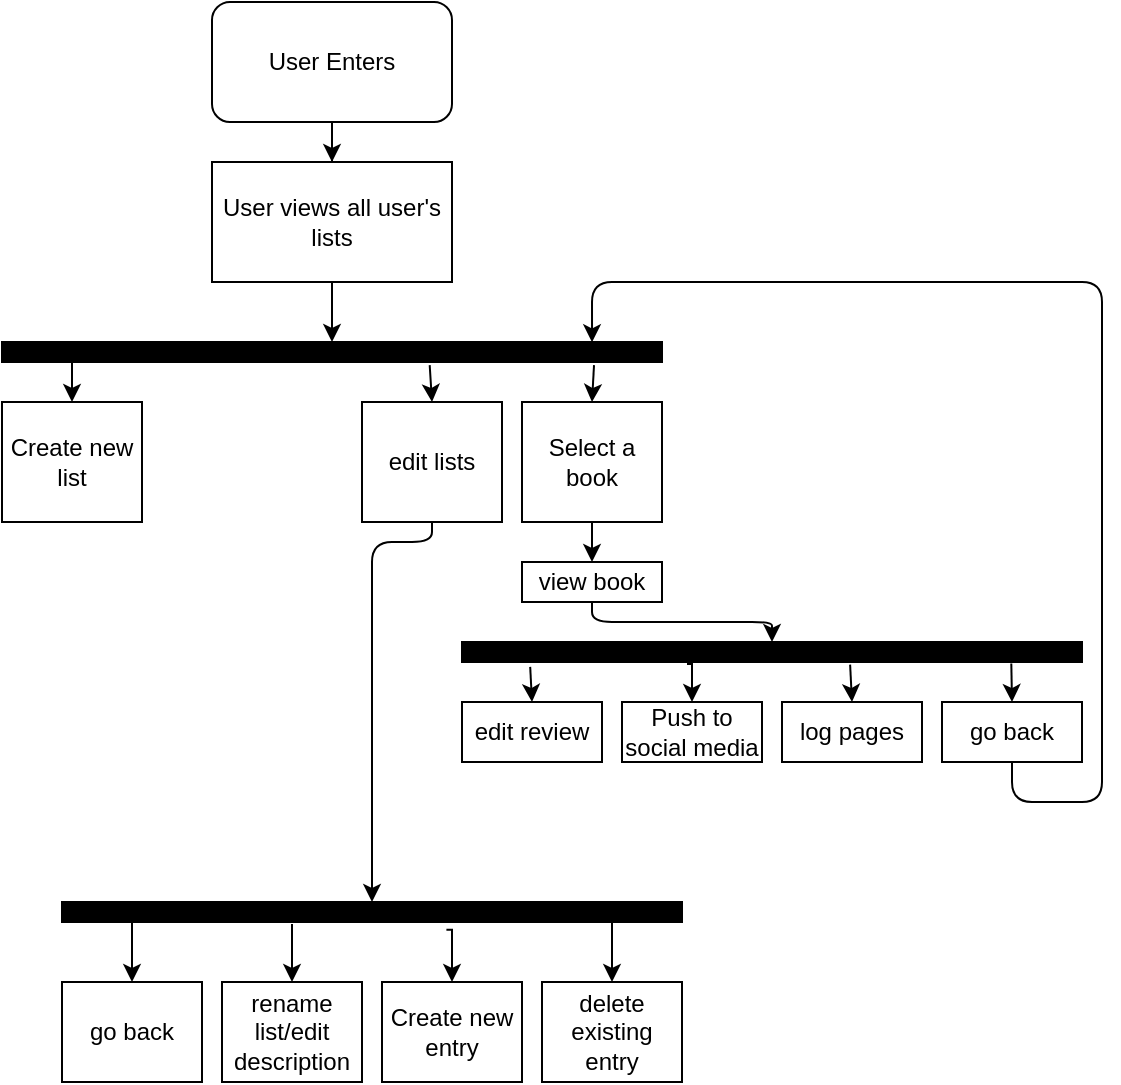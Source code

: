 <mxfile>
    <diagram id="VsUsi_KXXaJxlEpxRt6S" name="Page-1">
        <mxGraphModel dx="688" dy="451" grid="1" gridSize="10" guides="1" tooltips="1" connect="1" arrows="1" fold="1" page="1" pageScale="1" pageWidth="850" pageHeight="1100" math="0" shadow="0">
            <root>
                <mxCell id="0"/>
                <mxCell id="1" parent="0"/>
                <mxCell id="fu8gtFkZEylE_aEPs_Ba-3" value="" style="edgeStyle=orthogonalEdgeStyle;rounded=0;orthogonalLoop=1;jettySize=auto;html=1;" parent="1" source="fu8gtFkZEylE_aEPs_Ba-1" target="fu8gtFkZEylE_aEPs_Ba-2" edge="1">
                    <mxGeometry relative="1" as="geometry"/>
                </mxCell>
                <mxCell id="fu8gtFkZEylE_aEPs_Ba-1" value="User Enters" style="rounded=1;whiteSpace=wrap;html=1;" parent="1" vertex="1">
                    <mxGeometry x="365" y="40" width="120" height="60" as="geometry"/>
                </mxCell>
                <mxCell id="fu8gtFkZEylE_aEPs_Ba-6" value="" style="edgeStyle=orthogonalEdgeStyle;rounded=0;orthogonalLoop=1;jettySize=auto;html=1;entryX=0.5;entryY=0;entryDx=0;entryDy=0;" parent="1" source="fu8gtFkZEylE_aEPs_Ba-2" target="12" edge="1">
                    <mxGeometry relative="1" as="geometry"/>
                </mxCell>
                <mxCell id="fu8gtFkZEylE_aEPs_Ba-2" value="User views all user's lists" style="rounded=0;whiteSpace=wrap;html=1;" parent="1" vertex="1">
                    <mxGeometry x="365" y="120" width="120" height="60" as="geometry"/>
                </mxCell>
                <mxCell id="fu8gtFkZEylE_aEPs_Ba-20" style="edgeStyle=orthogonalEdgeStyle;rounded=0;orthogonalLoop=1;jettySize=auto;html=1;exitX=0.914;exitY=0.957;exitDx=0;exitDy=0;entryX=0.5;entryY=0;entryDx=0;entryDy=0;exitPerimeter=0;" parent="1" source="fu8gtFkZEylE_aEPs_Ba-5" target="fu8gtFkZEylE_aEPs_Ba-9" edge="1">
                    <mxGeometry relative="1" as="geometry"/>
                </mxCell>
                <mxCell id="fu8gtFkZEylE_aEPs_Ba-21" style="edgeStyle=orthogonalEdgeStyle;rounded=0;orthogonalLoop=1;jettySize=auto;html=1;exitX=0.11;exitY=1.243;exitDx=0;exitDy=0;entryX=0.5;entryY=0;entryDx=0;entryDy=0;exitPerimeter=0;" parent="1" source="fu8gtFkZEylE_aEPs_Ba-15" target="fu8gtFkZEylE_aEPs_Ba-8" edge="1">
                    <mxGeometry relative="1" as="geometry"/>
                </mxCell>
                <mxCell id="fu8gtFkZEylE_aEPs_Ba-22" style="edgeStyle=orthogonalEdgeStyle;rounded=0;orthogonalLoop=1;jettySize=auto;html=1;entryX=0.5;entryY=0;entryDx=0;entryDy=0;exitX=0.62;exitY=1.386;exitDx=0;exitDy=0;exitPerimeter=0;" parent="1" source="fu8gtFkZEylE_aEPs_Ba-5" target="fu8gtFkZEylE_aEPs_Ba-7" edge="1">
                    <mxGeometry relative="1" as="geometry">
                        <mxPoint x="515" y="530" as="sourcePoint"/>
                    </mxGeometry>
                </mxCell>
                <mxCell id="fu8gtFkZEylE_aEPs_Ba-5" value="" style="rounded=0;whiteSpace=wrap;html=1;fillColor=#000000;" parent="1" vertex="1">
                    <mxGeometry x="290" y="490" width="310" height="10" as="geometry"/>
                </mxCell>
                <mxCell id="fu8gtFkZEylE_aEPs_Ba-7" value="Create new entry" style="rounded=0;whiteSpace=wrap;html=1;fillColor=#FFFFFF;" parent="1" vertex="1">
                    <mxGeometry x="450" y="530" width="70" height="50" as="geometry"/>
                </mxCell>
                <mxCell id="fu8gtFkZEylE_aEPs_Ba-8" value="edit review" style="rounded=0;whiteSpace=wrap;html=1;fillColor=#FFFFFF;" parent="1" vertex="1">
                    <mxGeometry x="490" y="390" width="70" height="30" as="geometry"/>
                </mxCell>
                <mxCell id="fu8gtFkZEylE_aEPs_Ba-9" value="delete existing entry" style="rounded=0;whiteSpace=wrap;html=1;fillColor=#FFFFFF;" parent="1" vertex="1">
                    <mxGeometry x="530" y="530" width="70" height="50" as="geometry"/>
                </mxCell>
                <mxCell id="fu8gtFkZEylE_aEPs_Ba-12" value="Push to social media" style="rounded=0;whiteSpace=wrap;html=1;fillColor=#FFFFFF;" parent="1" vertex="1">
                    <mxGeometry x="570" y="390" width="70" height="30" as="geometry"/>
                </mxCell>
                <mxCell id="fu8gtFkZEylE_aEPs_Ba-19" style="edgeStyle=orthogonalEdgeStyle;rounded=0;orthogonalLoop=1;jettySize=auto;html=1;exitX=0.75;exitY=1;exitDx=0;exitDy=0;entryX=0.5;entryY=0;entryDx=0;entryDy=0;" parent="1" source="fu8gtFkZEylE_aEPs_Ba-15" target="fu8gtFkZEylE_aEPs_Ba-12" edge="1">
                    <mxGeometry relative="1" as="geometry">
                        <Array as="points">
                            <mxPoint x="603" y="371"/>
                            <mxPoint x="605" y="371"/>
                        </Array>
                    </mxGeometry>
                </mxCell>
                <mxCell id="29" style="edgeStyle=none;html=1;entryX=0.5;entryY=0;entryDx=0;entryDy=0;exitX=0.626;exitY=1.129;exitDx=0;exitDy=0;exitPerimeter=0;" edge="1" parent="1" source="fu8gtFkZEylE_aEPs_Ba-15" target="28">
                    <mxGeometry relative="1" as="geometry"/>
                </mxCell>
                <mxCell id="fu8gtFkZEylE_aEPs_Ba-15" value="" style="whiteSpace=wrap;html=1;fillColor=#000000;rounded=0;" parent="1" vertex="1">
                    <mxGeometry x="490" y="360" width="310" height="10" as="geometry"/>
                </mxCell>
                <mxCell id="24" style="edgeStyle=none;html=1;entryX=0.5;entryY=0;entryDx=0;entryDy=0;" edge="1" parent="1" source="4" target="fu8gtFkZEylE_aEPs_Ba-15">
                    <mxGeometry relative="1" as="geometry">
                        <Array as="points">
                            <mxPoint x="555" y="350"/>
                            <mxPoint x="645" y="350"/>
                        </Array>
                    </mxGeometry>
                </mxCell>
                <mxCell id="4" value="view book" style="rounded=0;whiteSpace=wrap;html=1;fillColor=#FFFFFF;" vertex="1" parent="1">
                    <mxGeometry x="520" y="320" width="70" height="20" as="geometry"/>
                </mxCell>
                <mxCell id="16" style="edgeStyle=none;html=1;entryX=0.5;entryY=0;entryDx=0;entryDy=0;" edge="1" parent="1" target="15">
                    <mxGeometry relative="1" as="geometry">
                        <mxPoint x="295" y="215" as="sourcePoint"/>
                    </mxGeometry>
                </mxCell>
                <mxCell id="18" style="edgeStyle=none;html=1;entryX=0.5;entryY=0;entryDx=0;entryDy=0;exitX=0.648;exitY=1.157;exitDx=0;exitDy=0;exitPerimeter=0;" edge="1" parent="1" source="12" target="17">
                    <mxGeometry relative="1" as="geometry">
                        <mxPoint x="390" y="215" as="sourcePoint"/>
                    </mxGeometry>
                </mxCell>
                <mxCell id="20" style="edgeStyle=none;html=1;entryX=0.5;entryY=0;entryDx=0;entryDy=0;exitX=0.897;exitY=1.157;exitDx=0;exitDy=0;exitPerimeter=0;" edge="1" parent="1" source="12" target="19">
                    <mxGeometry relative="1" as="geometry"/>
                </mxCell>
                <mxCell id="12" value="" style="rounded=0;whiteSpace=wrap;html=1;fillColor=#000000;" vertex="1" parent="1">
                    <mxGeometry x="260" y="210" width="330" height="10" as="geometry"/>
                </mxCell>
                <mxCell id="15" value="Create new list" style="rounded=0;whiteSpace=wrap;html=1;fillColor=#FFFFFF;" vertex="1" parent="1">
                    <mxGeometry x="260" y="240" width="70" height="60" as="geometry"/>
                </mxCell>
                <mxCell id="21" style="edgeStyle=none;html=1;entryX=0.5;entryY=0;entryDx=0;entryDy=0;" edge="1" parent="1" source="17" target="fu8gtFkZEylE_aEPs_Ba-5">
                    <mxGeometry relative="1" as="geometry">
                        <Array as="points">
                            <mxPoint x="475" y="310"/>
                            <mxPoint x="445" y="310"/>
                        </Array>
                    </mxGeometry>
                </mxCell>
                <mxCell id="17" value="edit lists" style="rounded=0;whiteSpace=wrap;html=1;fillColor=#FFFFFF;" vertex="1" parent="1">
                    <mxGeometry x="440" y="240" width="70" height="60" as="geometry"/>
                </mxCell>
                <mxCell id="27" style="edgeStyle=none;html=1;" edge="1" parent="1" source="19" target="4">
                    <mxGeometry relative="1" as="geometry"/>
                </mxCell>
                <mxCell id="19" value="Select a book" style="rounded=0;whiteSpace=wrap;html=1;fillColor=#FFFFFF;" vertex="1" parent="1">
                    <mxGeometry x="520" y="240" width="70" height="60" as="geometry"/>
                </mxCell>
                <mxCell id="25" value="rename list/edit description" style="rounded=0;whiteSpace=wrap;html=1;fillColor=#FFFFFF;" vertex="1" parent="1">
                    <mxGeometry x="370" y="530" width="70" height="50" as="geometry"/>
                </mxCell>
                <mxCell id="26" value="" style="endArrow=classic;html=1;exitX=0.371;exitY=1.1;exitDx=0;exitDy=0;exitPerimeter=0;entryX=0.5;entryY=0;entryDx=0;entryDy=0;" edge="1" parent="1" source="fu8gtFkZEylE_aEPs_Ba-5" target="25">
                    <mxGeometry width="50" height="50" relative="1" as="geometry">
                        <mxPoint x="580" y="550" as="sourcePoint"/>
                        <mxPoint x="630" y="500" as="targetPoint"/>
                    </mxGeometry>
                </mxCell>
                <mxCell id="28" value="log pages" style="rounded=0;whiteSpace=wrap;html=1;fillColor=#FFFFFF;" vertex="1" parent="1">
                    <mxGeometry x="650" y="390" width="70" height="30" as="geometry"/>
                </mxCell>
                <mxCell id="30" value="go back" style="rounded=0;whiteSpace=wrap;html=1;fillColor=#FFFFFF;" vertex="1" parent="1">
                    <mxGeometry x="730" y="390" width="70" height="30" as="geometry"/>
                </mxCell>
                <mxCell id="31" value="" style="endArrow=classic;html=1;exitX=0.886;exitY=1.071;exitDx=0;exitDy=0;exitPerimeter=0;entryX=0.5;entryY=0;entryDx=0;entryDy=0;" edge="1" parent="1" source="fu8gtFkZEylE_aEPs_Ba-15" target="30">
                    <mxGeometry width="50" height="50" relative="1" as="geometry">
                        <mxPoint x="480" y="320" as="sourcePoint"/>
                        <mxPoint x="530" y="270" as="targetPoint"/>
                    </mxGeometry>
                </mxCell>
                <mxCell id="32" value="" style="endArrow=classic;html=1;exitX=0.5;exitY=1;exitDx=0;exitDy=0;entryX=0.894;entryY=0.014;entryDx=0;entryDy=0;entryPerimeter=0;" edge="1" parent="1" source="30" target="12">
                    <mxGeometry width="50" height="50" relative="1" as="geometry">
                        <mxPoint x="480" y="320" as="sourcePoint"/>
                        <mxPoint x="560" y="180" as="targetPoint"/>
                        <Array as="points">
                            <mxPoint x="765" y="440"/>
                            <mxPoint x="810" y="440"/>
                            <mxPoint x="810" y="180"/>
                            <mxPoint x="555" y="180"/>
                        </Array>
                    </mxGeometry>
                </mxCell>
                <mxCell id="33" value="go back" style="rounded=0;whiteSpace=wrap;html=1;fillColor=#FFFFFF;" vertex="1" parent="1">
                    <mxGeometry x="290" y="530" width="70" height="50" as="geometry"/>
                </mxCell>
                <mxCell id="34" value="" style="endArrow=classic;html=1;entryX=0.5;entryY=0;entryDx=0;entryDy=0;" edge="1" parent="1" target="33">
                    <mxGeometry width="50" height="50" relative="1" as="geometry">
                        <mxPoint x="325" y="495" as="sourcePoint"/>
                        <mxPoint x="370" y="500" as="targetPoint"/>
                    </mxGeometry>
                </mxCell>
            </root>
        </mxGraphModel>
    </diagram>
</mxfile>